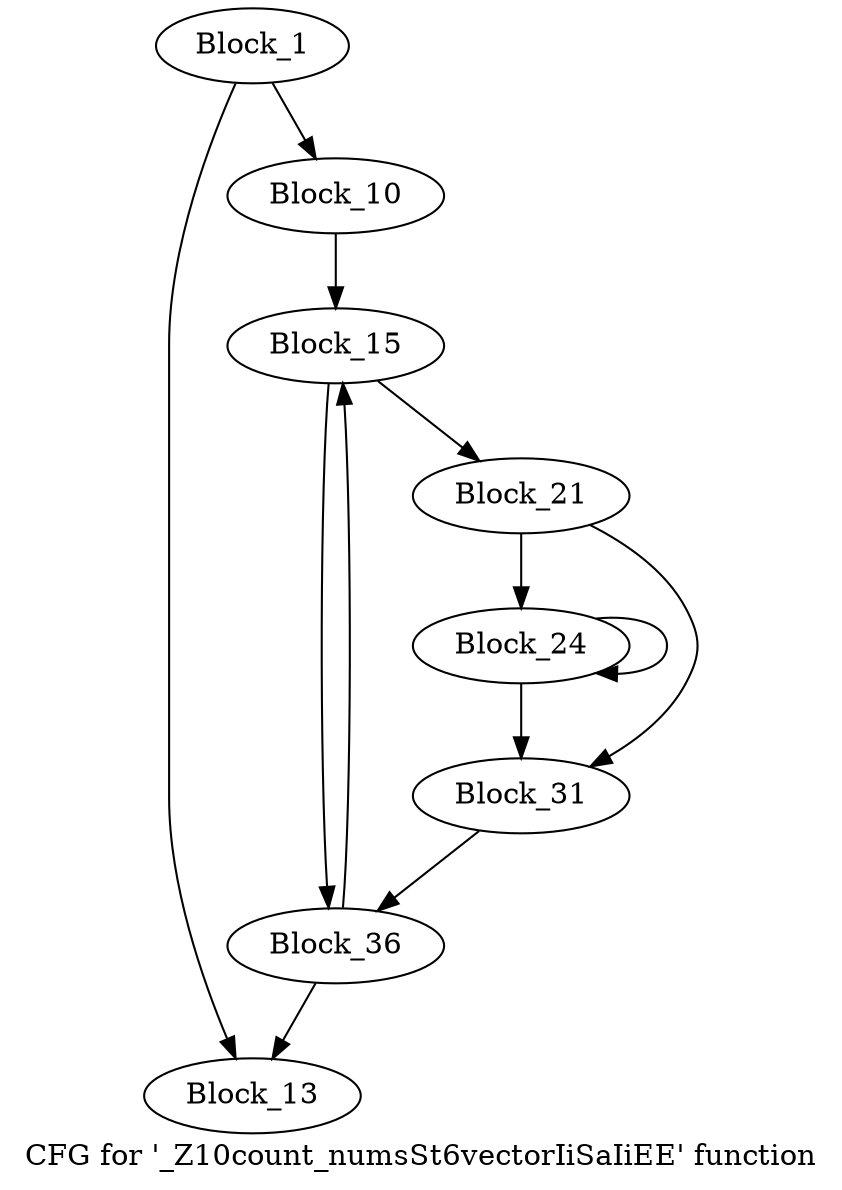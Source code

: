 digraph "CFG for '_Z10count_numsSt6vectorIiSaIiEE' function" {
	label="CFG for '_Z10count_numsSt6vectorIiSaIiEE' function";

	block_1 [label="Block_1"];
	block_1:s0 -> block_13;
	block_1:s1 -> block_10;
	block_10 [label="Block_10"];
	block_10 -> block_15;
	block_13 [label="Block_13"];
	block_15 [label="Block_15"];
	block_15:s0 -> block_36;
	block_15:s1 -> block_21;
	block_21 [label="Block_21"];
	block_21:s0 -> block_24;
	block_21:s1 -> block_31;
	block_24 [label="Block_24"];
	block_24:s0 -> block_24;
	block_24:s1 -> block_31;
	block_31 [label="Block_31"];
	block_31 -> block_36;
	block_36 [label="Block_36"];
	block_36:s0 -> block_13;
	block_36:s1 -> block_15;
}
